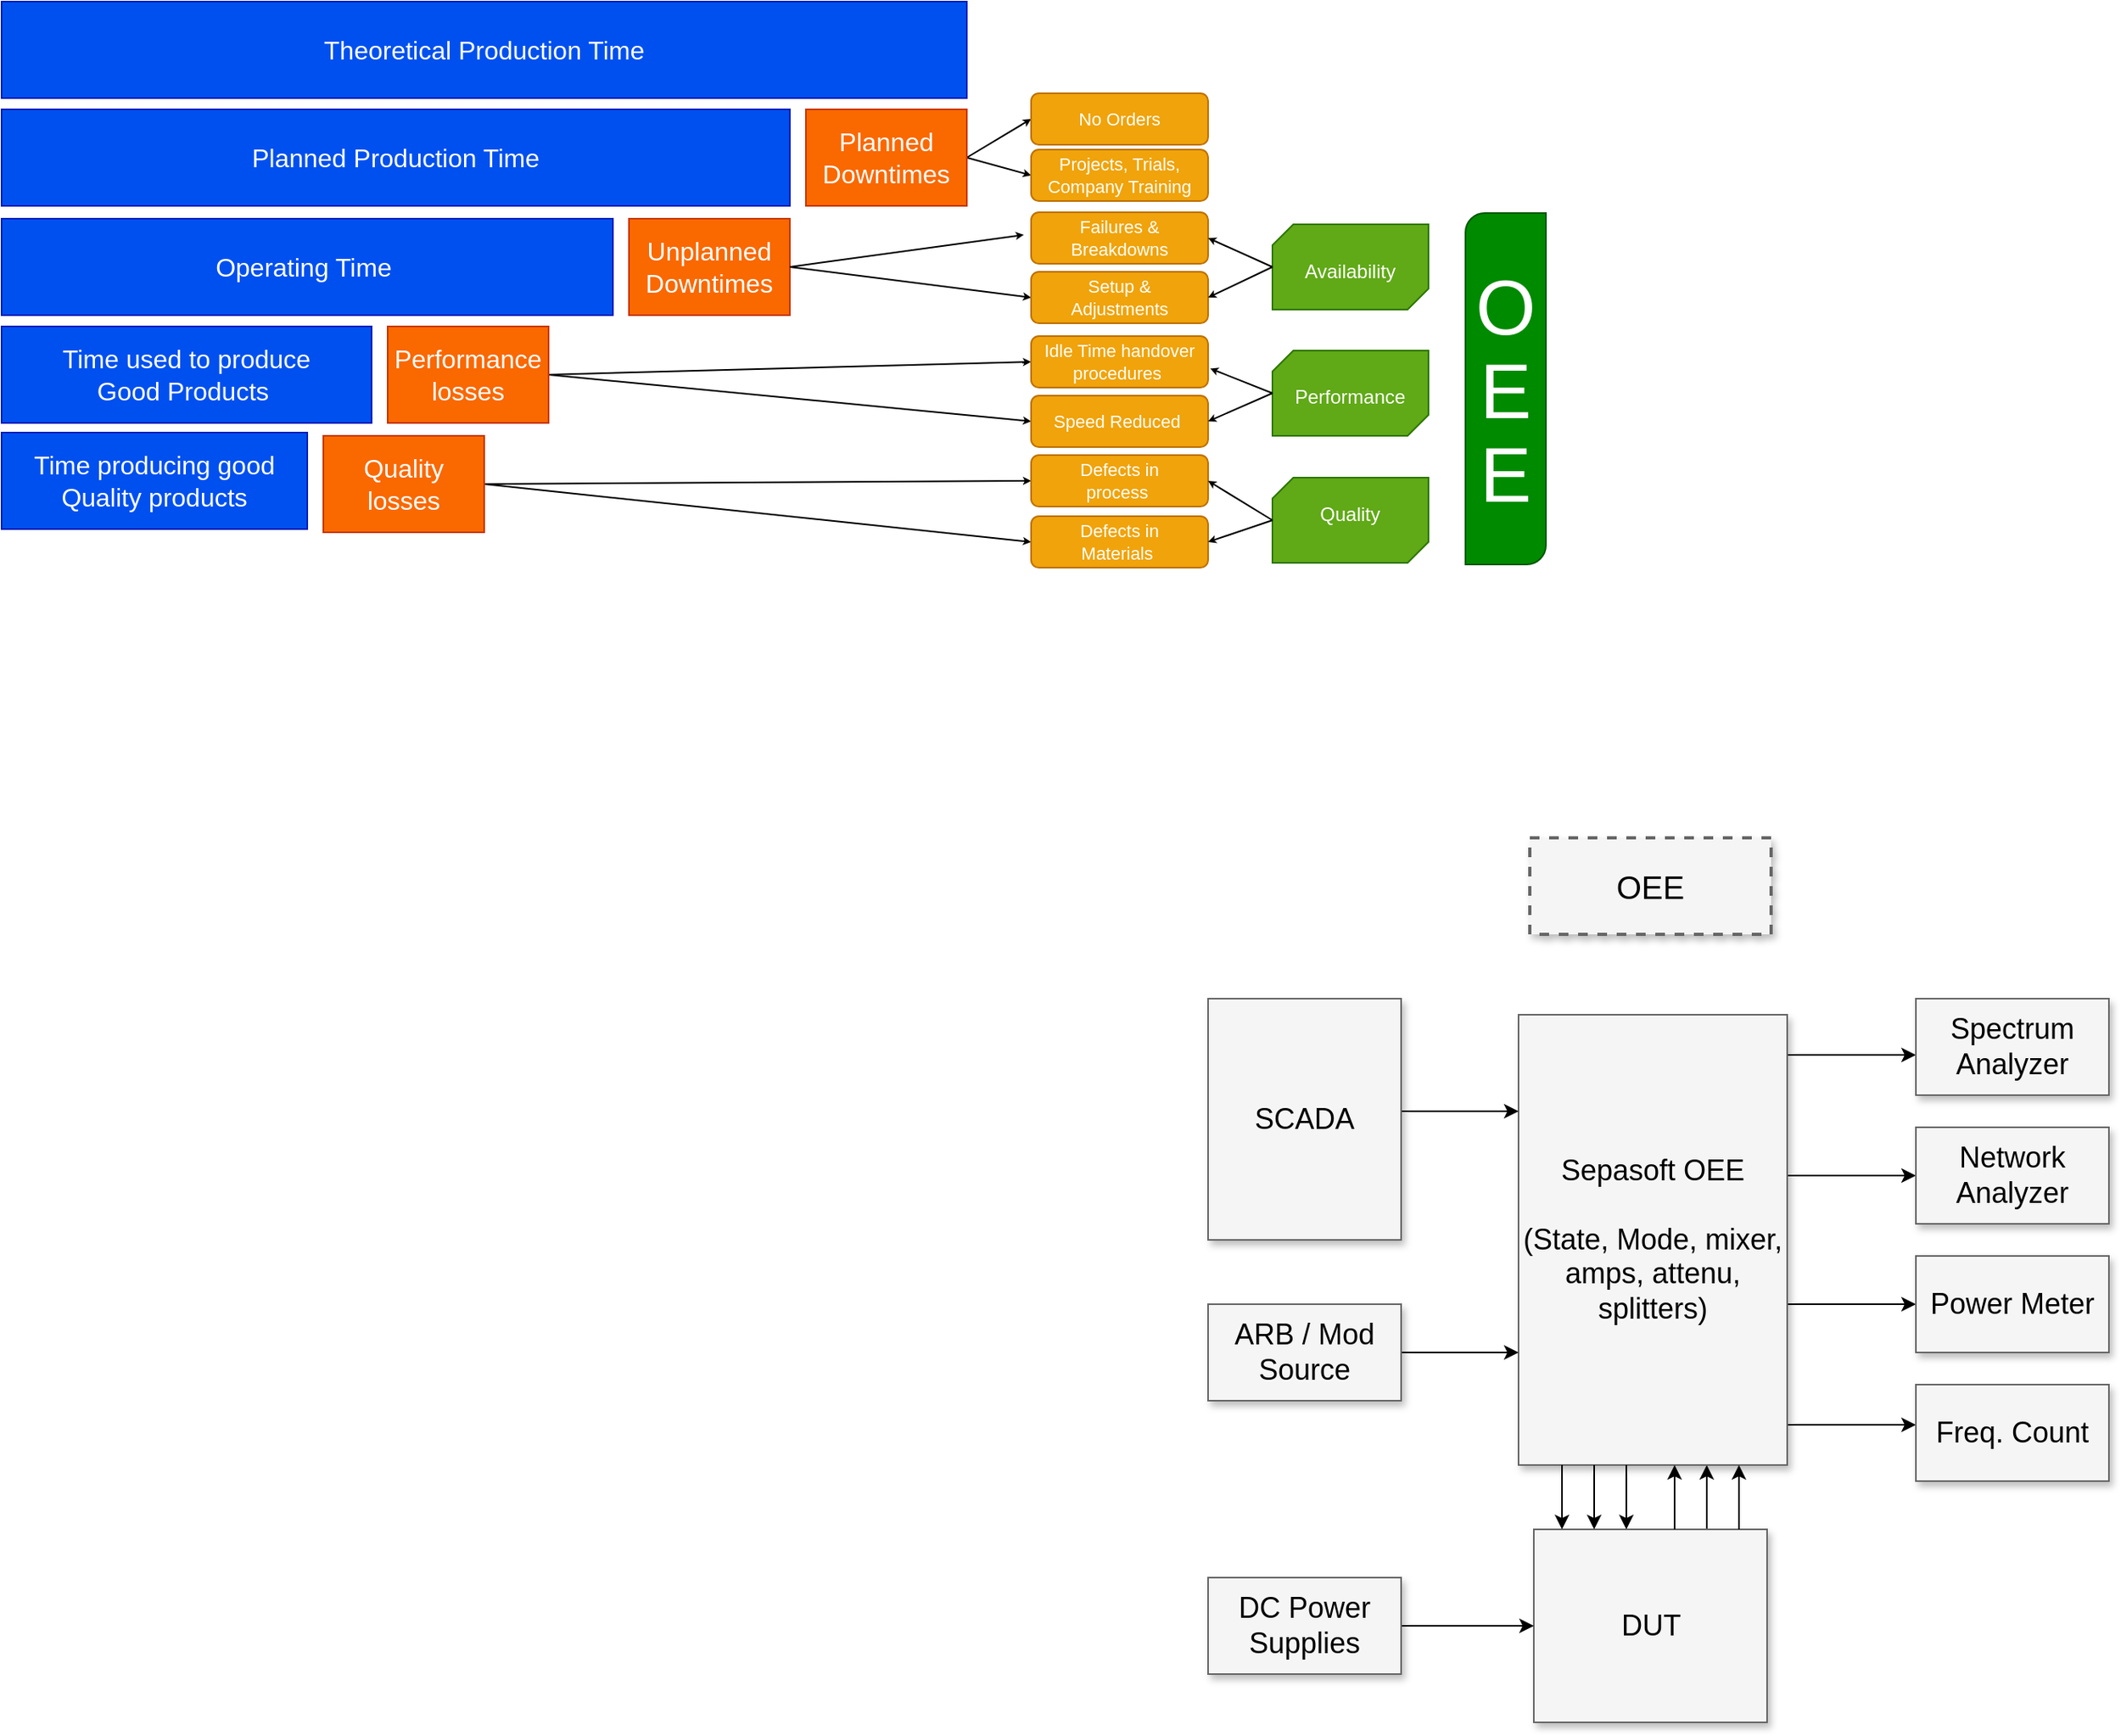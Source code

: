 <mxfile version="22.0.1" type="github">
  <diagram name="Page-1" id="90a13364-a465-7bf4-72fc-28e22215d7a0">
    <mxGraphModel dx="838" dy="835" grid="1" gridSize="10" guides="1" tooltips="1" connect="1" arrows="1" fold="1" page="1" pageScale="1.5" pageWidth="1169" pageHeight="826" background="none" math="0" shadow="0">
      <root>
        <mxCell id="0" style=";html=1;" />
        <mxCell id="1" style=";html=1;" parent="0" />
        <mxCell id="3a17f1ce550125da-1" value="OEE" style="whiteSpace=wrap;html=1;shadow=1;fontSize=20;fillColor=#f5f5f5;strokeColor=#666666;strokeWidth=2;dashed=1;" parent="1" vertex="1">
          <mxGeometry x="980" y="540" width="150" height="60" as="geometry" />
        </mxCell>
        <mxCell id="3a17f1ce550125da-13" style="edgeStyle=elbowEdgeStyle;rounded=0;html=1;startArrow=none;startFill=0;jettySize=auto;orthogonalLoop=1;fontSize=18;elbow=vertical;" parent="1" source="3a17f1ce550125da-2" target="3a17f1ce550125da-4" edge="1">
          <mxGeometry relative="1" as="geometry" />
        </mxCell>
        <mxCell id="3a17f1ce550125da-14" style="edgeStyle=elbowEdgeStyle;rounded=0;html=1;startArrow=none;startFill=0;jettySize=auto;orthogonalLoop=1;fontSize=18;elbow=vertical;" parent="1" source="3a17f1ce550125da-2" target="3a17f1ce550125da-5" edge="1">
          <mxGeometry relative="1" as="geometry" />
        </mxCell>
        <mxCell id="3a17f1ce550125da-15" style="edgeStyle=elbowEdgeStyle;rounded=0;html=1;startArrow=none;startFill=0;jettySize=auto;orthogonalLoop=1;fontSize=18;elbow=vertical;" parent="1" source="3a17f1ce550125da-2" target="3a17f1ce550125da-6" edge="1">
          <mxGeometry relative="1" as="geometry" />
        </mxCell>
        <mxCell id="3a17f1ce550125da-16" style="edgeStyle=elbowEdgeStyle;rounded=0;html=1;startArrow=none;startFill=0;jettySize=auto;orthogonalLoop=1;fontSize=18;elbow=vertical;" parent="1" source="3a17f1ce550125da-2" target="3a17f1ce550125da-7" edge="1">
          <mxGeometry relative="1" as="geometry" />
        </mxCell>
        <mxCell id="3a17f1ce550125da-17" style="edgeStyle=elbowEdgeStyle;rounded=0;html=1;startArrow=none;startFill=0;jettySize=auto;orthogonalLoop=1;fontSize=18;" parent="1" source="3a17f1ce550125da-10" target="3a17f1ce550125da-2" edge="1">
          <mxGeometry relative="1" as="geometry">
            <Array as="points">
              <mxPoint x="1090" y="950" />
            </Array>
          </mxGeometry>
        </mxCell>
        <mxCell id="3a17f1ce550125da-2" value="Sepasoft OEE&lt;div&gt;&lt;br&gt;&lt;/div&gt;&lt;div&gt;(State, Mode, mixer, amps, attenu, splitters)&lt;/div&gt;" style="whiteSpace=wrap;html=1;shadow=1;fontSize=18;fillColor=#f5f5f5;strokeColor=#666666;" parent="1" vertex="1">
          <mxGeometry x="973" y="650" width="167" height="280" as="geometry" />
        </mxCell>
        <mxCell id="3a17f1ce550125da-4" value="Spectrum Analyzer" style="whiteSpace=wrap;html=1;shadow=1;fontSize=18;fillColor=#f5f5f5;strokeColor=#666666;" parent="1" vertex="1">
          <mxGeometry x="1220" y="640" width="120" height="60" as="geometry" />
        </mxCell>
        <mxCell id="3a17f1ce550125da-5" value="Network Analyzer" style="whiteSpace=wrap;html=1;shadow=1;fontSize=18;fillColor=#f5f5f5;strokeColor=#666666;" parent="1" vertex="1">
          <mxGeometry x="1220" y="720" width="120" height="60" as="geometry" />
        </mxCell>
        <mxCell id="3a17f1ce550125da-6" value="Power Meter" style="whiteSpace=wrap;html=1;shadow=1;fontSize=18;fillColor=#f5f5f5;strokeColor=#666666;" parent="1" vertex="1">
          <mxGeometry x="1220" y="800" width="120" height="60" as="geometry" />
        </mxCell>
        <mxCell id="3a17f1ce550125da-7" value="Freq. Count" style="whiteSpace=wrap;html=1;shadow=1;fontSize=18;fillColor=#f5f5f5;strokeColor=#666666;" parent="1" vertex="1">
          <mxGeometry x="1220" y="880" width="120" height="60" as="geometry" />
        </mxCell>
        <mxCell id="3a17f1ce550125da-20" style="edgeStyle=elbowEdgeStyle;rounded=0;html=1;startArrow=none;startFill=0;jettySize=auto;orthogonalLoop=1;fontSize=18;elbow=vertical;" parent="1" source="3a17f1ce550125da-8" target="3a17f1ce550125da-2" edge="1">
          <mxGeometry relative="1" as="geometry">
            <Array as="points">
              <mxPoint x="940" y="710" />
            </Array>
          </mxGeometry>
        </mxCell>
        <mxCell id="3a17f1ce550125da-8" value="SCADA" style="whiteSpace=wrap;html=1;shadow=1;fontSize=18;fillColor=#f5f5f5;strokeColor=#666666;" parent="1" vertex="1">
          <mxGeometry x="780" y="640" width="120" height="150" as="geometry" />
        </mxCell>
        <mxCell id="3a17f1ce550125da-21" style="edgeStyle=elbowEdgeStyle;rounded=0;html=1;startArrow=none;startFill=0;jettySize=auto;orthogonalLoop=1;fontSize=18;elbow=vertical;" parent="1" source="3a17f1ce550125da-9" target="3a17f1ce550125da-2" edge="1">
          <mxGeometry relative="1" as="geometry" />
        </mxCell>
        <mxCell id="3a17f1ce550125da-9" value="ARB / Mod Source" style="whiteSpace=wrap;html=1;shadow=1;fontSize=18;fillColor=#f5f5f5;strokeColor=#666666;" parent="1" vertex="1">
          <mxGeometry x="780" y="830" width="120" height="60" as="geometry" />
        </mxCell>
        <mxCell id="3a17f1ce550125da-10" value="DUT" style="whiteSpace=wrap;html=1;shadow=1;fontSize=18;fillColor=#f5f5f5;strokeColor=#666666;" parent="1" vertex="1">
          <mxGeometry x="982.5" y="970" width="145" height="120" as="geometry" />
        </mxCell>
        <mxCell id="3a17f1ce550125da-18" style="edgeStyle=elbowEdgeStyle;rounded=0;html=1;startArrow=none;startFill=0;jettySize=auto;orthogonalLoop=1;fontSize=18;elbow=vertical;" parent="1" source="3a17f1ce550125da-11" target="3a17f1ce550125da-10" edge="1">
          <mxGeometry relative="1" as="geometry" />
        </mxCell>
        <mxCell id="3a17f1ce550125da-11" value="DC Power Supplies" style="whiteSpace=wrap;html=1;shadow=1;fontSize=18;fillColor=#f5f5f5;strokeColor=#666666;" parent="1" vertex="1">
          <mxGeometry x="780" y="1000" width="120" height="60" as="geometry" />
        </mxCell>
        <mxCell id="3a17f1ce550125da-22" style="edgeStyle=elbowEdgeStyle;rounded=0;html=1;startArrow=none;startFill=0;jettySize=auto;orthogonalLoop=1;fontSize=18;" parent="1" source="3a17f1ce550125da-10" target="3a17f1ce550125da-2" edge="1">
          <mxGeometry relative="1" as="geometry">
            <mxPoint x="1120" y="980" as="sourcePoint" />
            <mxPoint x="1120" y="940" as="targetPoint" />
            <Array as="points">
              <mxPoint x="1110" y="950" />
              <mxPoint x="1090" y="950" />
            </Array>
          </mxGeometry>
        </mxCell>
        <mxCell id="3a17f1ce550125da-23" style="edgeStyle=elbowEdgeStyle;rounded=0;html=1;startArrow=none;startFill=0;jettySize=auto;orthogonalLoop=1;fontSize=18;" parent="1" edge="1">
          <mxGeometry relative="1" as="geometry">
            <mxPoint x="1070" y="970" as="sourcePoint" />
            <mxPoint x="1070" y="930" as="targetPoint" />
            <Array as="points">
              <mxPoint x="1070" y="950" />
              <mxPoint x="1070" y="950" />
            </Array>
          </mxGeometry>
        </mxCell>
        <mxCell id="3a17f1ce550125da-24" style="edgeStyle=elbowEdgeStyle;rounded=0;html=1;startArrow=none;startFill=0;jettySize=auto;orthogonalLoop=1;fontSize=18;" parent="1" edge="1">
          <mxGeometry relative="1" as="geometry">
            <mxPoint x="1040" y="930" as="sourcePoint" />
            <mxPoint x="1040" y="970" as="targetPoint" />
            <Array as="points">
              <mxPoint x="1040" y="950" />
              <mxPoint x="1070" y="960" />
            </Array>
          </mxGeometry>
        </mxCell>
        <mxCell id="3a17f1ce550125da-25" style="edgeStyle=elbowEdgeStyle;rounded=0;html=1;startArrow=none;startFill=0;jettySize=auto;orthogonalLoop=1;fontSize=18;" parent="1" edge="1">
          <mxGeometry relative="1" as="geometry">
            <mxPoint x="1020" y="930" as="sourcePoint" />
            <mxPoint x="1020" y="970" as="targetPoint" />
            <Array as="points">
              <mxPoint x="1020" y="950" />
              <mxPoint x="1050" y="960" />
            </Array>
          </mxGeometry>
        </mxCell>
        <mxCell id="3a17f1ce550125da-26" style="edgeStyle=elbowEdgeStyle;rounded=0;html=1;startArrow=none;startFill=0;jettySize=auto;orthogonalLoop=1;fontSize=18;" parent="1" edge="1">
          <mxGeometry relative="1" as="geometry">
            <mxPoint x="1000" y="930" as="sourcePoint" />
            <mxPoint x="1000" y="970" as="targetPoint" />
            <Array as="points">
              <mxPoint x="1000" y="950" />
              <mxPoint x="1030" y="960" />
            </Array>
          </mxGeometry>
        </mxCell>
        <mxCell id="5pPigE-QQ9vPAHt9I9ky-1" value="Theoretical Production Time" style="rounded=0;whiteSpace=wrap;html=1;fontSize=16;fillColor=#0050ef;fontColor=#ffffff;strokeColor=#001DBC;" vertex="1" parent="1">
          <mxGeometry x="30" y="20" width="600" height="60" as="geometry" />
        </mxCell>
        <mxCell id="5pPigE-QQ9vPAHt9I9ky-2" value="Planned Production Time" style="rounded=0;whiteSpace=wrap;html=1;fontSize=16;fillColor=#0050ef;fontColor=#ffffff;strokeColor=#001DBC;" vertex="1" parent="1">
          <mxGeometry x="30" y="87" width="490" height="60" as="geometry" />
        </mxCell>
        <mxCell id="5pPigE-QQ9vPAHt9I9ky-3" value="Operating Time&amp;nbsp;" style="rounded=0;whiteSpace=wrap;html=1;fontSize=16;fillColor=#0050ef;fontColor=#ffffff;strokeColor=#001DBC;" vertex="1" parent="1">
          <mxGeometry x="30" y="155" width="380" height="60" as="geometry" />
        </mxCell>
        <mxCell id="5pPigE-QQ9vPAHt9I9ky-4" value="Time used to produce Good Products&amp;nbsp;" style="rounded=0;whiteSpace=wrap;html=1;fontSize=16;fillColor=#0050ef;fontColor=#ffffff;strokeColor=#001DBC;spacingLeft=25;spacingBottom=0;spacingRight=25;" vertex="1" parent="1">
          <mxGeometry x="30" y="222" width="230" height="60" as="geometry" />
        </mxCell>
        <mxCell id="5pPigE-QQ9vPAHt9I9ky-5" value="Time producing good Quality products" style="rounded=0;whiteSpace=wrap;html=1;fontSize=16;fillColor=#0050ef;fontColor=#ffffff;strokeColor=#001DBC;spacingLeft=0;spacingRight=0;" vertex="1" parent="1">
          <mxGeometry x="30" y="288" width="190" height="60" as="geometry" />
        </mxCell>
        <mxCell id="5pPigE-QQ9vPAHt9I9ky-20" style="edgeStyle=none;rounded=0;orthogonalLoop=1;jettySize=auto;html=1;exitX=1;exitY=0.5;exitDx=0;exitDy=0;entryX=0;entryY=0.5;entryDx=0;entryDy=0;fontSize=12;startSize=2;endSize=2;" edge="1" parent="1" source="5pPigE-QQ9vPAHt9I9ky-6" target="5pPigE-QQ9vPAHt9I9ky-10">
          <mxGeometry relative="1" as="geometry" />
        </mxCell>
        <mxCell id="5pPigE-QQ9vPAHt9I9ky-21" style="edgeStyle=none;shape=connector;rounded=0;orthogonalLoop=1;jettySize=auto;html=1;exitX=1;exitY=0.5;exitDx=0;exitDy=0;entryX=0;entryY=0.5;entryDx=0;entryDy=0;labelBackgroundColor=default;strokeColor=default;align=center;verticalAlign=middle;fontFamily=Helvetica;fontSize=12;fontColor=default;endArrow=classic;startSize=2;endSize=2;" edge="1" parent="1" source="5pPigE-QQ9vPAHt9I9ky-6" target="5pPigE-QQ9vPAHt9I9ky-11">
          <mxGeometry relative="1" as="geometry" />
        </mxCell>
        <mxCell id="5pPigE-QQ9vPAHt9I9ky-6" value="Planned Downtimes" style="rounded=0;whiteSpace=wrap;html=1;fontSize=16;fillColor=#fa6800;strokeColor=#C73500;fontColor=#FFFFFF;" vertex="1" parent="1">
          <mxGeometry x="530" y="87" width="100" height="60" as="geometry" />
        </mxCell>
        <mxCell id="5pPigE-QQ9vPAHt9I9ky-23" style="edgeStyle=none;shape=connector;rounded=0;orthogonalLoop=1;jettySize=auto;html=1;exitX=1;exitY=0.5;exitDx=0;exitDy=0;entryX=0;entryY=0.5;entryDx=0;entryDy=0;labelBackgroundColor=default;strokeColor=default;align=center;verticalAlign=middle;fontFamily=Helvetica;fontSize=12;fontColor=default;endArrow=classic;startSize=2;endSize=2;" edge="1" parent="1" source="5pPigE-QQ9vPAHt9I9ky-7" target="5pPigE-QQ9vPAHt9I9ky-13">
          <mxGeometry relative="1" as="geometry" />
        </mxCell>
        <mxCell id="5pPigE-QQ9vPAHt9I9ky-7" value="Unplanned Downtimes" style="rounded=0;whiteSpace=wrap;html=1;fontSize=16;fillColor=#fa6800;strokeColor=#C73500;fontColor=#FFFFFF;" vertex="1" parent="1">
          <mxGeometry x="420" y="155" width="100" height="60" as="geometry" />
        </mxCell>
        <mxCell id="5pPigE-QQ9vPAHt9I9ky-24" style="edgeStyle=none;shape=connector;rounded=0;orthogonalLoop=1;jettySize=auto;html=1;exitX=1;exitY=0.5;exitDx=0;exitDy=0;entryX=0;entryY=0.5;entryDx=0;entryDy=0;labelBackgroundColor=default;strokeColor=default;align=center;verticalAlign=middle;fontFamily=Helvetica;fontSize=12;fontColor=default;endArrow=classic;startSize=2;endSize=2;" edge="1" parent="1" source="5pPigE-QQ9vPAHt9I9ky-8" target="5pPigE-QQ9vPAHt9I9ky-15">
          <mxGeometry relative="1" as="geometry" />
        </mxCell>
        <mxCell id="5pPigE-QQ9vPAHt9I9ky-25" style="edgeStyle=none;shape=connector;rounded=0;orthogonalLoop=1;jettySize=auto;html=1;exitX=1;exitY=0.5;exitDx=0;exitDy=0;entryX=0;entryY=0.5;entryDx=0;entryDy=0;labelBackgroundColor=default;strokeColor=default;align=center;verticalAlign=middle;fontFamily=Helvetica;fontSize=12;fontColor=default;endArrow=classic;startSize=2;endSize=2;" edge="1" parent="1" source="5pPigE-QQ9vPAHt9I9ky-8" target="5pPigE-QQ9vPAHt9I9ky-16">
          <mxGeometry relative="1" as="geometry" />
        </mxCell>
        <mxCell id="5pPigE-QQ9vPAHt9I9ky-8" value="Performance losses" style="rounded=0;whiteSpace=wrap;html=1;fontSize=16;fillColor=#fa6800;strokeColor=#C73500;fontColor=#FFFFFF;" vertex="1" parent="1">
          <mxGeometry x="270" y="222" width="100" height="60" as="geometry" />
        </mxCell>
        <mxCell id="5pPigE-QQ9vPAHt9I9ky-26" style="edgeStyle=none;shape=connector;rounded=0;orthogonalLoop=1;jettySize=auto;html=1;exitX=1;exitY=0.5;exitDx=0;exitDy=0;entryX=0;entryY=0.5;entryDx=0;entryDy=0;labelBackgroundColor=default;strokeColor=default;align=center;verticalAlign=middle;fontFamily=Helvetica;fontSize=12;fontColor=default;endArrow=classic;startSize=2;endSize=2;" edge="1" parent="1" source="5pPigE-QQ9vPAHt9I9ky-9" target="5pPigE-QQ9vPAHt9I9ky-17">
          <mxGeometry relative="1" as="geometry" />
        </mxCell>
        <mxCell id="5pPigE-QQ9vPAHt9I9ky-27" style="edgeStyle=none;shape=connector;rounded=0;orthogonalLoop=1;jettySize=auto;html=1;exitX=1;exitY=0.5;exitDx=0;exitDy=0;entryX=0;entryY=0.5;entryDx=0;entryDy=0;labelBackgroundColor=default;strokeColor=default;align=center;verticalAlign=middle;fontFamily=Helvetica;fontSize=12;fontColor=default;endArrow=classic;startSize=2;endSize=2;" edge="1" parent="1" source="5pPigE-QQ9vPAHt9I9ky-9" target="5pPigE-QQ9vPAHt9I9ky-18">
          <mxGeometry relative="1" as="geometry" />
        </mxCell>
        <mxCell id="5pPigE-QQ9vPAHt9I9ky-9" value="Quality losses" style="rounded=0;whiteSpace=wrap;html=1;fontSize=16;fillColor=#fa6800;strokeColor=#C73500;fontColor=#FFFFFF;" vertex="1" parent="1">
          <mxGeometry x="230" y="290" width="100" height="60" as="geometry" />
        </mxCell>
        <mxCell id="5pPigE-QQ9vPAHt9I9ky-10" value="&lt;font style=&quot;font-size: 11px;&quot;&gt;No Orders&lt;/font&gt;" style="rounded=1;whiteSpace=wrap;html=1;fontSize=11;fillColor=#f0a30a;fontColor=#FFFFFF;strokeColor=#BD7000;spacing=0;spacingBottom=0;" vertex="1" parent="1">
          <mxGeometry x="670" y="77" width="110" height="32" as="geometry" />
        </mxCell>
        <mxCell id="5pPigE-QQ9vPAHt9I9ky-11" value="&lt;font style=&quot;font-size: 11px;&quot;&gt;Projects, Trials, Company Training&lt;/font&gt;" style="rounded=1;whiteSpace=wrap;html=1;fontSize=11;fillColor=#f0a30a;fontColor=#FFFFFF;strokeColor=#BD7000;spacing=0;spacingBottom=0;" vertex="1" parent="1">
          <mxGeometry x="670" y="112" width="110" height="32" as="geometry" />
        </mxCell>
        <mxCell id="5pPigE-QQ9vPAHt9I9ky-12" value="&lt;font style=&quot;font-size: 11px;&quot;&gt;Failures &amp;amp; Breakdowns&lt;/font&gt;" style="rounded=1;whiteSpace=wrap;html=1;fontSize=11;fillColor=#f0a30a;fontColor=#FFFFFF;strokeColor=#BD7000;spacing=0;spacingBottom=0;" vertex="1" parent="1">
          <mxGeometry x="670" y="151" width="110" height="32" as="geometry" />
        </mxCell>
        <mxCell id="5pPigE-QQ9vPAHt9I9ky-13" value="&lt;font style=&quot;font-size: 11px;&quot;&gt;Setup &amp;amp; Adjustments&lt;/font&gt;" style="rounded=1;whiteSpace=wrap;html=1;fontSize=11;fillColor=#f0a30a;fontColor=#FFFFFF;strokeColor=#BD7000;spacing=0;spacingBottom=0;spacingRight=10;spacingLeft=10;" vertex="1" parent="1">
          <mxGeometry x="670" y="188" width="110" height="32" as="geometry" />
        </mxCell>
        <mxCell id="5pPigE-QQ9vPAHt9I9ky-15" value="&lt;font style=&quot;font-size: 11px;&quot;&gt;Idle Time handover procedures&amp;nbsp;&lt;/font&gt;" style="rounded=1;whiteSpace=wrap;html=1;fontSize=11;fillColor=#f0a30a;fontColor=#FFFFFF;strokeColor=#BD7000;spacing=0;spacingBottom=0;" vertex="1" parent="1">
          <mxGeometry x="670" y="228" width="110" height="32" as="geometry" />
        </mxCell>
        <mxCell id="5pPigE-QQ9vPAHt9I9ky-16" value="&lt;font style=&quot;font-size: 11px;&quot;&gt;Speed Reduced&amp;nbsp;&lt;/font&gt;" style="rounded=1;whiteSpace=wrap;html=1;fontSize=11;fillColor=#f0a30a;fontColor=#FFFFFF;strokeColor=#BD7000;spacing=0;spacingBottom=0;" vertex="1" parent="1">
          <mxGeometry x="670" y="265" width="110" height="32" as="geometry" />
        </mxCell>
        <mxCell id="5pPigE-QQ9vPAHt9I9ky-17" value="&lt;font style=&quot;font-size: 11px;&quot;&gt;Defects in process&amp;nbsp;&lt;/font&gt;" style="rounded=1;whiteSpace=wrap;html=1;fontSize=11;fillColor=#f0a30a;fontColor=#FFFFFF;strokeColor=#BD7000;spacing=0;spacingBottom=0;spacingLeft=10;spacingRight=10;" vertex="1" parent="1">
          <mxGeometry x="670" y="302" width="110" height="32" as="geometry" />
        </mxCell>
        <mxCell id="5pPigE-QQ9vPAHt9I9ky-18" value="&lt;font style=&quot;font-size: 11px;&quot;&gt;Defects in Materials&amp;nbsp;&lt;/font&gt;" style="rounded=1;whiteSpace=wrap;html=1;fontSize=11;fillColor=#f0a30a;fontColor=#FFFFFF;strokeColor=#BD7000;spacing=0;spacingBottom=0;spacingLeft=10;spacingRight=10;" vertex="1" parent="1">
          <mxGeometry x="670" y="340" width="110" height="32" as="geometry" />
        </mxCell>
        <mxCell id="5pPigE-QQ9vPAHt9I9ky-22" style="edgeStyle=none;shape=connector;rounded=0;orthogonalLoop=1;jettySize=auto;html=1;exitX=1;exitY=0.5;exitDx=0;exitDy=0;entryX=-0.041;entryY=0.437;entryDx=0;entryDy=0;entryPerimeter=0;labelBackgroundColor=default;strokeColor=default;align=center;verticalAlign=middle;fontFamily=Helvetica;fontSize=12;fontColor=default;endArrow=classic;startSize=2;endSize=2;" edge="1" parent="1" source="5pPigE-QQ9vPAHt9I9ky-7" target="5pPigE-QQ9vPAHt9I9ky-12">
          <mxGeometry relative="1" as="geometry" />
        </mxCell>
        <mxCell id="5pPigE-QQ9vPAHt9I9ky-30" value="" style="group" vertex="1" connectable="0" parent="1">
          <mxGeometry x="820" y="237" width="97" height="53.0" as="geometry" />
        </mxCell>
        <mxCell id="5pPigE-QQ9vPAHt9I9ky-28" value="" style="verticalLabelPosition=bottom;verticalAlign=top;html=1;shape=mxgraph.basic.diag_snip_rect;dx=6.49;whiteSpace=wrap;fontFamily=Helvetica;fontSize=12;fontColor=#ffffff;fillColor=#60a917;strokeColor=#2D7600;rotation=-180;" vertex="1" parent="5pPigE-QQ9vPAHt9I9ky-30">
          <mxGeometry y="7.105e-15" width="97" height="53" as="geometry" />
        </mxCell>
        <mxCell id="5pPigE-QQ9vPAHt9I9ky-29" value="Performance&amp;nbsp;" style="text;html=1;strokeColor=none;fillColor=none;align=center;verticalAlign=middle;whiteSpace=wrap;rounded=0;fontSize=12;fontFamily=Helvetica;fontColor=#FFFFFF;" vertex="1" parent="5pPigE-QQ9vPAHt9I9ky-30">
          <mxGeometry x="20" y="14.0" width="60" height="30" as="geometry" />
        </mxCell>
        <mxCell id="5pPigE-QQ9vPAHt9I9ky-34" value="" style="group" vertex="1" connectable="0" parent="1">
          <mxGeometry x="820" y="158.5" width="97" height="53.0" as="geometry" />
        </mxCell>
        <mxCell id="5pPigE-QQ9vPAHt9I9ky-35" value="" style="verticalLabelPosition=bottom;verticalAlign=top;html=1;shape=mxgraph.basic.diag_snip_rect;dx=6.49;whiteSpace=wrap;fontFamily=Helvetica;fontSize=12;fontColor=#ffffff;fillColor=#60a917;strokeColor=#2D7600;rotation=-180;" vertex="1" parent="5pPigE-QQ9vPAHt9I9ky-34">
          <mxGeometry y="7.105e-15" width="97" height="53" as="geometry" />
        </mxCell>
        <mxCell id="5pPigE-QQ9vPAHt9I9ky-36" value="Availability&amp;nbsp;" style="text;html=1;strokeColor=none;fillColor=none;align=center;verticalAlign=middle;whiteSpace=wrap;rounded=0;fontSize=12;fontFamily=Helvetica;fontColor=#FFFFFF;" vertex="1" parent="5pPigE-QQ9vPAHt9I9ky-34">
          <mxGeometry x="20" y="14.0" width="60" height="30" as="geometry" />
        </mxCell>
        <mxCell id="5pPigE-QQ9vPAHt9I9ky-40" value="" style="group" vertex="1" connectable="0" parent="1">
          <mxGeometry x="820" y="310" width="97" height="53.0" as="geometry" />
        </mxCell>
        <mxCell id="5pPigE-QQ9vPAHt9I9ky-41" value="" style="verticalLabelPosition=bottom;verticalAlign=top;html=1;shape=mxgraph.basic.diag_snip_rect;dx=6.49;whiteSpace=wrap;fontFamily=Helvetica;fontSize=12;fontColor=#ffffff;fillColor=#60a917;strokeColor=#2D7600;rotation=-180;" vertex="1" parent="5pPigE-QQ9vPAHt9I9ky-40">
          <mxGeometry y="6.0" width="97" height="53" as="geometry" />
        </mxCell>
        <mxCell id="5pPigE-QQ9vPAHt9I9ky-42" value="Quality&amp;nbsp;" style="text;html=1;strokeColor=none;fillColor=none;align=center;verticalAlign=middle;whiteSpace=wrap;rounded=0;fontSize=12;fontFamily=Helvetica;fontColor=#FFFFFF;" vertex="1" parent="5pPigE-QQ9vPAHt9I9ky-40">
          <mxGeometry x="20" y="14.0" width="60" height="30" as="geometry" />
        </mxCell>
        <mxCell id="5pPigE-QQ9vPAHt9I9ky-43" style="edgeStyle=none;shape=connector;rounded=0;orthogonalLoop=1;jettySize=auto;html=1;exitX=1;exitY=0.5;exitDx=0;exitDy=0;exitPerimeter=0;entryX=1;entryY=0.5;entryDx=0;entryDy=0;labelBackgroundColor=default;strokeColor=default;align=center;verticalAlign=middle;fontFamily=Helvetica;fontSize=12;fontColor=default;endArrow=classic;startSize=2;endSize=2;" edge="1" parent="1" source="5pPigE-QQ9vPAHt9I9ky-35" target="5pPigE-QQ9vPAHt9I9ky-12">
          <mxGeometry relative="1" as="geometry" />
        </mxCell>
        <mxCell id="5pPigE-QQ9vPAHt9I9ky-44" style="edgeStyle=none;shape=connector;rounded=0;orthogonalLoop=1;jettySize=auto;html=1;exitX=1;exitY=0.5;exitDx=0;exitDy=0;exitPerimeter=0;entryX=1;entryY=0.5;entryDx=0;entryDy=0;labelBackgroundColor=default;strokeColor=default;align=center;verticalAlign=middle;fontFamily=Helvetica;fontSize=12;fontColor=default;endArrow=classic;startSize=2;endSize=2;" edge="1" parent="1" source="5pPigE-QQ9vPAHt9I9ky-35" target="5pPigE-QQ9vPAHt9I9ky-13">
          <mxGeometry relative="1" as="geometry" />
        </mxCell>
        <mxCell id="5pPigE-QQ9vPAHt9I9ky-45" style="edgeStyle=none;shape=connector;rounded=0;orthogonalLoop=1;jettySize=auto;html=1;exitX=1;exitY=0.5;exitDx=0;exitDy=0;exitPerimeter=0;entryX=1.012;entryY=0.63;entryDx=0;entryDy=0;entryPerimeter=0;labelBackgroundColor=default;strokeColor=default;align=center;verticalAlign=middle;fontFamily=Helvetica;fontSize=12;fontColor=default;endArrow=classic;startSize=2;endSize=2;" edge="1" parent="1" source="5pPigE-QQ9vPAHt9I9ky-28" target="5pPigE-QQ9vPAHt9I9ky-15">
          <mxGeometry relative="1" as="geometry" />
        </mxCell>
        <mxCell id="5pPigE-QQ9vPAHt9I9ky-47" style="edgeStyle=none;shape=connector;rounded=0;orthogonalLoop=1;jettySize=auto;html=1;exitX=1;exitY=0.5;exitDx=0;exitDy=0;exitPerimeter=0;entryX=1;entryY=0.5;entryDx=0;entryDy=0;labelBackgroundColor=default;strokeColor=default;align=center;verticalAlign=middle;fontFamily=Helvetica;fontSize=12;fontColor=default;endArrow=classic;startSize=2;endSize=2;" edge="1" parent="1" source="5pPigE-QQ9vPAHt9I9ky-28" target="5pPigE-QQ9vPAHt9I9ky-16">
          <mxGeometry relative="1" as="geometry" />
        </mxCell>
        <mxCell id="5pPigE-QQ9vPAHt9I9ky-48" style="edgeStyle=none;shape=connector;rounded=0;orthogonalLoop=1;jettySize=auto;html=1;exitX=1;exitY=0.5;exitDx=0;exitDy=0;exitPerimeter=0;entryX=1;entryY=0.5;entryDx=0;entryDy=0;labelBackgroundColor=default;strokeColor=default;align=center;verticalAlign=middle;fontFamily=Helvetica;fontSize=12;fontColor=default;endArrow=classic;startSize=2;endSize=2;" edge="1" parent="1" source="5pPigE-QQ9vPAHt9I9ky-41" target="5pPigE-QQ9vPAHt9I9ky-18">
          <mxGeometry relative="1" as="geometry" />
        </mxCell>
        <mxCell id="5pPigE-QQ9vPAHt9I9ky-49" style="edgeStyle=none;shape=connector;rounded=0;orthogonalLoop=1;jettySize=auto;html=1;exitX=1;exitY=0.5;exitDx=0;exitDy=0;exitPerimeter=0;entryX=1;entryY=0.5;entryDx=0;entryDy=0;labelBackgroundColor=default;strokeColor=default;align=center;verticalAlign=middle;fontFamily=Helvetica;fontSize=12;fontColor=default;endArrow=classic;startSize=2;endSize=2;" edge="1" parent="1" source="5pPigE-QQ9vPAHt9I9ky-41" target="5pPigE-QQ9vPAHt9I9ky-17">
          <mxGeometry relative="1" as="geometry" />
        </mxCell>
        <mxCell id="5pPigE-QQ9vPAHt9I9ky-50" value="" style="verticalLabelPosition=bottom;verticalAlign=top;html=1;shape=mxgraph.basic.diag_round_rect;dx=6;whiteSpace=wrap;fontFamily=Helvetica;fontSize=12;fontColor=#ffffff;fillColor=#008a00;strokeColor=#005700;" vertex="1" parent="1">
          <mxGeometry x="940" y="151.5" width="50" height="218.5" as="geometry" />
        </mxCell>
        <mxCell id="5pPigE-QQ9vPAHt9I9ky-51" value="&lt;p style=&quot;line-height: 80%;&quot;&gt;&lt;font style=&quot;font-size: 48px;&quot;&gt;O&lt;br&gt;E&lt;br&gt;E&lt;/font&gt;&lt;br&gt;&lt;/p&gt;" style="text;html=1;strokeColor=none;fillColor=none;align=center;verticalAlign=middle;whiteSpace=wrap;rounded=0;fontSize=60;fontFamily=Helvetica;fontColor=#FFFFFF;" vertex="1" parent="1">
          <mxGeometry x="950" y="170" width="30" height="180" as="geometry" />
        </mxCell>
      </root>
    </mxGraphModel>
  </diagram>
</mxfile>
